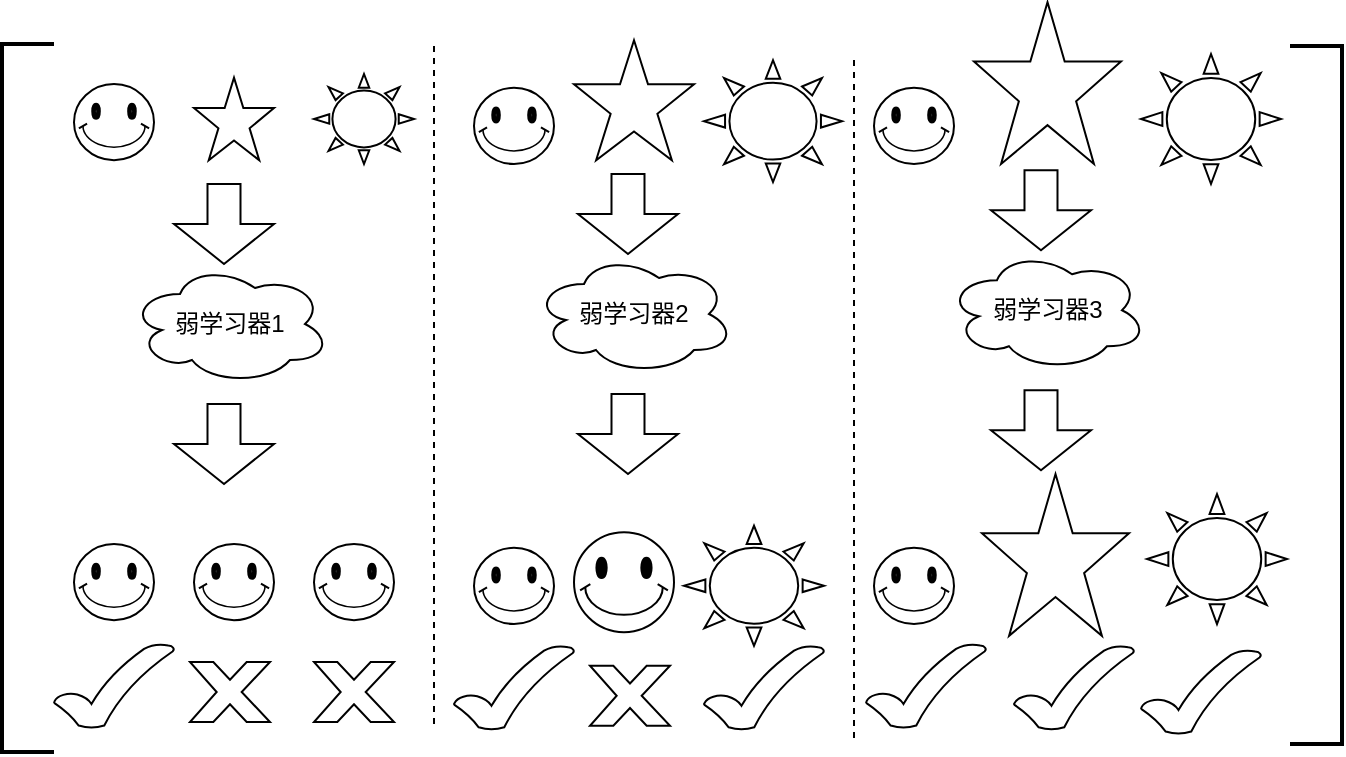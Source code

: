 <mxfile version="21.6.3" type="github">
  <diagram name="第 1 页" id="B7xcITIM5PPK4M47ZsxW">
    <mxGraphModel dx="794" dy="394" grid="0" gridSize="10" guides="1" tooltips="1" connect="1" arrows="1" fold="1" page="1" pageScale="1" pageWidth="827" pageHeight="1169" math="0" shadow="0">
      <root>
        <mxCell id="0" />
        <mxCell id="1" parent="0" />
        <mxCell id="02LZuqozXuRR8rzIx36Y-1" value="" style="verticalLabelPosition=bottom;verticalAlign=top;html=1;shape=mxgraph.basic.smiley" parent="1" vertex="1">
          <mxGeometry x="80" y="80" width="40" height="38.13" as="geometry" />
        </mxCell>
        <mxCell id="02LZuqozXuRR8rzIx36Y-2" value="" style="verticalLabelPosition=bottom;verticalAlign=top;html=1;shape=mxgraph.basic.star" parent="1" vertex="1">
          <mxGeometry x="140" y="76.88" width="40" height="41.25" as="geometry" />
        </mxCell>
        <mxCell id="02LZuqozXuRR8rzIx36Y-3" value="" style="verticalLabelPosition=bottom;verticalAlign=top;html=1;shape=mxgraph.basic.sun" parent="1" vertex="1">
          <mxGeometry x="200" y="75" width="50" height="45" as="geometry" />
        </mxCell>
        <mxCell id="02LZuqozXuRR8rzIx36Y-6" value="" style="html=1;shadow=0;dashed=0;align=center;verticalAlign=middle;shape=mxgraph.arrows2.arrow;dy=0.67;dx=20;notch=0;direction=south;" parent="1" vertex="1">
          <mxGeometry x="130" y="130" width="50" height="40" as="geometry" />
        </mxCell>
        <mxCell id="02LZuqozXuRR8rzIx36Y-7" value="弱学习器1" style="ellipse;shape=cloud;whiteSpace=wrap;html=1;align=center;" parent="1" vertex="1">
          <mxGeometry x="108" y="170" width="100" height="60" as="geometry" />
        </mxCell>
        <mxCell id="02LZuqozXuRR8rzIx36Y-8" value="" style="html=1;shadow=0;dashed=0;align=center;verticalAlign=middle;shape=mxgraph.arrows2.arrow;dy=0.67;dx=20;notch=0;direction=south;" parent="1" vertex="1">
          <mxGeometry x="130" y="240" width="50" height="40" as="geometry" />
        </mxCell>
        <mxCell id="02LZuqozXuRR8rzIx36Y-9" value="" style="verticalLabelPosition=bottom;verticalAlign=top;html=1;shape=mxgraph.basic.smiley" parent="1" vertex="1">
          <mxGeometry x="80" y="310" width="40" height="38.13" as="geometry" />
        </mxCell>
        <mxCell id="02LZuqozXuRR8rzIx36Y-10" value="" style="verticalLabelPosition=bottom;verticalAlign=top;html=1;shape=mxgraph.basic.smiley" parent="1" vertex="1">
          <mxGeometry x="140" y="310" width="40" height="38.13" as="geometry" />
        </mxCell>
        <mxCell id="02LZuqozXuRR8rzIx36Y-11" value="" style="verticalLabelPosition=bottom;verticalAlign=top;html=1;shape=mxgraph.basic.smiley" parent="1" vertex="1">
          <mxGeometry x="200" y="310" width="40" height="38.13" as="geometry" />
        </mxCell>
        <mxCell id="02LZuqozXuRR8rzIx36Y-12" value="" style="verticalLabelPosition=bottom;verticalAlign=top;html=1;shape=mxgraph.basic.tick" parent="1" vertex="1">
          <mxGeometry x="70" y="360" width="60" height="42" as="geometry" />
        </mxCell>
        <mxCell id="02LZuqozXuRR8rzIx36Y-13" value="" style="verticalLabelPosition=bottom;verticalAlign=top;html=1;shape=mxgraph.basic.x" parent="1" vertex="1">
          <mxGeometry x="200" y="369" width="40" height="30" as="geometry" />
        </mxCell>
        <mxCell id="02LZuqozXuRR8rzIx36Y-14" value="" style="verticalLabelPosition=bottom;verticalAlign=top;html=1;shape=mxgraph.basic.x" parent="1" vertex="1">
          <mxGeometry x="138" y="369" width="40" height="30" as="geometry" />
        </mxCell>
        <mxCell id="02LZuqozXuRR8rzIx36Y-46" value="" style="verticalLabelPosition=bottom;verticalAlign=top;html=1;shape=mxgraph.basic.smiley" parent="1" vertex="1">
          <mxGeometry x="280" y="81.88" width="40" height="38.13" as="geometry" />
        </mxCell>
        <mxCell id="02LZuqozXuRR8rzIx36Y-47" value="" style="verticalLabelPosition=bottom;verticalAlign=top;html=1;shape=mxgraph.basic.star" parent="1" vertex="1">
          <mxGeometry x="330" y="58.13" width="60" height="60" as="geometry" />
        </mxCell>
        <mxCell id="02LZuqozXuRR8rzIx36Y-48" value="" style="verticalLabelPosition=bottom;verticalAlign=top;html=1;shape=mxgraph.basic.sun" parent="1" vertex="1">
          <mxGeometry x="385" y="300.88" width="70" height="60" as="geometry" />
        </mxCell>
        <mxCell id="02LZuqozXuRR8rzIx36Y-52" value="" style="verticalLabelPosition=bottom;verticalAlign=top;html=1;shape=mxgraph.basic.smiley" parent="1" vertex="1">
          <mxGeometry x="280" y="311.88" width="40" height="38.13" as="geometry" />
        </mxCell>
        <mxCell id="02LZuqozXuRR8rzIx36Y-53" value="" style="verticalLabelPosition=bottom;verticalAlign=top;html=1;shape=mxgraph.basic.smiley" parent="1" vertex="1">
          <mxGeometry x="330" y="304.07" width="50" height="50" as="geometry" />
        </mxCell>
        <mxCell id="02LZuqozXuRR8rzIx36Y-55" value="" style="verticalLabelPosition=bottom;verticalAlign=top;html=1;shape=mxgraph.basic.tick" parent="1" vertex="1">
          <mxGeometry x="270" y="360.88" width="60" height="42" as="geometry" />
        </mxCell>
        <mxCell id="02LZuqozXuRR8rzIx36Y-57" value="" style="verticalLabelPosition=bottom;verticalAlign=top;html=1;shape=mxgraph.basic.x" parent="1" vertex="1">
          <mxGeometry x="338" y="370.88" width="40" height="30" as="geometry" />
        </mxCell>
        <mxCell id="02LZuqozXuRR8rzIx36Y-58" value="" style="verticalLabelPosition=bottom;verticalAlign=top;html=1;shape=mxgraph.basic.smiley" parent="1" vertex="1">
          <mxGeometry x="480" y="81.88" width="40" height="38.13" as="geometry" />
        </mxCell>
        <mxCell id="02LZuqozXuRR8rzIx36Y-64" value="" style="verticalLabelPosition=bottom;verticalAlign=top;html=1;shape=mxgraph.basic.smiley" parent="1" vertex="1">
          <mxGeometry x="480" y="311.88" width="40" height="38.13" as="geometry" />
        </mxCell>
        <mxCell id="02LZuqozXuRR8rzIx36Y-67" value="" style="verticalLabelPosition=bottom;verticalAlign=top;html=1;shape=mxgraph.basic.tick" parent="1" vertex="1">
          <mxGeometry x="476" y="360" width="60" height="42" as="geometry" />
        </mxCell>
        <mxCell id="02LZuqozXuRR8rzIx36Y-70" value="" style="endArrow=none;dashed=1;html=1;rounded=0;" parent="1" edge="1">
          <mxGeometry width="50" height="50" relative="1" as="geometry">
            <mxPoint x="260" y="400" as="sourcePoint" />
            <mxPoint x="260" y="60" as="targetPoint" />
          </mxGeometry>
        </mxCell>
        <mxCell id="02LZuqozXuRR8rzIx36Y-71" value="" style="endArrow=none;dashed=1;html=1;rounded=0;" parent="1" edge="1">
          <mxGeometry width="50" height="50" relative="1" as="geometry">
            <mxPoint x="470" y="407" as="sourcePoint" />
            <mxPoint x="470" y="67" as="targetPoint" />
          </mxGeometry>
        </mxCell>
        <mxCell id="02LZuqozXuRR8rzIx36Y-73" value="" style="verticalLabelPosition=bottom;verticalAlign=top;html=1;shape=mxgraph.basic.sun" parent="1" vertex="1">
          <mxGeometry x="613.5" y="65.01" width="70" height="64.99" as="geometry" />
        </mxCell>
        <mxCell id="02LZuqozXuRR8rzIx36Y-75" value="" style="verticalLabelPosition=bottom;verticalAlign=top;html=1;shape=mxgraph.basic.tick" parent="1" vertex="1">
          <mxGeometry x="395" y="360.88" width="60" height="42" as="geometry" />
        </mxCell>
        <mxCell id="02LZuqozXuRR8rzIx36Y-76" value="" style="verticalLabelPosition=bottom;verticalAlign=top;html=1;shape=mxgraph.basic.star" parent="1" vertex="1">
          <mxGeometry x="530" y="39.08" width="73.5" height="80.93" as="geometry" />
        </mxCell>
        <mxCell id="02LZuqozXuRR8rzIx36Y-79" value="" style="html=1;shadow=0;dashed=0;align=center;verticalAlign=middle;shape=mxgraph.arrows2.arrow;dy=0.67;dx=20;notch=0;direction=south;" parent="1" vertex="1">
          <mxGeometry x="332" y="125" width="50" height="40" as="geometry" />
        </mxCell>
        <mxCell id="02LZuqozXuRR8rzIx36Y-80" value="弱学习器2" style="ellipse;shape=cloud;whiteSpace=wrap;html=1;align=center;" parent="1" vertex="1">
          <mxGeometry x="310" y="165" width="100" height="60" as="geometry" />
        </mxCell>
        <mxCell id="02LZuqozXuRR8rzIx36Y-81" value="" style="html=1;shadow=0;dashed=0;align=center;verticalAlign=middle;shape=mxgraph.arrows2.arrow;dy=0.67;dx=20;notch=0;direction=south;" parent="1" vertex="1">
          <mxGeometry x="332" y="235" width="50" height="40" as="geometry" />
        </mxCell>
        <mxCell id="02LZuqozXuRR8rzIx36Y-82" value="" style="html=1;shadow=0;dashed=0;align=center;verticalAlign=middle;shape=mxgraph.arrows2.arrow;dy=0.67;dx=20;notch=0;direction=south;" parent="1" vertex="1">
          <mxGeometry x="538.5" y="123.12" width="50" height="40" as="geometry" />
        </mxCell>
        <mxCell id="02LZuqozXuRR8rzIx36Y-83" value="弱学习器3" style="ellipse;shape=cloud;whiteSpace=wrap;html=1;align=center;" parent="1" vertex="1">
          <mxGeometry x="516.5" y="163.12" width="100" height="60" as="geometry" />
        </mxCell>
        <mxCell id="02LZuqozXuRR8rzIx36Y-84" value="" style="html=1;shadow=0;dashed=0;align=center;verticalAlign=middle;shape=mxgraph.arrows2.arrow;dy=0.67;dx=20;notch=0;direction=south;" parent="1" vertex="1">
          <mxGeometry x="538.5" y="233.12" width="50" height="40" as="geometry" />
        </mxCell>
        <mxCell id="02LZuqozXuRR8rzIx36Y-85" value="" style="verticalLabelPosition=bottom;verticalAlign=top;html=1;shape=mxgraph.basic.tick" parent="1" vertex="1">
          <mxGeometry x="550" y="360.88" width="60" height="42" as="geometry" />
        </mxCell>
        <mxCell id="02LZuqozXuRR8rzIx36Y-86" value="" style="verticalLabelPosition=bottom;verticalAlign=top;html=1;shape=mxgraph.basic.tick" parent="1" vertex="1">
          <mxGeometry x="613.5" y="363" width="60" height="42" as="geometry" />
        </mxCell>
        <mxCell id="02LZuqozXuRR8rzIx36Y-87" value="" style="verticalLabelPosition=bottom;verticalAlign=top;html=1;shape=mxgraph.basic.star" parent="1" vertex="1">
          <mxGeometry x="534" y="275" width="73.5" height="80.93" as="geometry" />
        </mxCell>
        <mxCell id="02LZuqozXuRR8rzIx36Y-88" value="" style="strokeWidth=2;html=1;shape=mxgraph.flowchart.annotation_1;align=left;pointerEvents=1;" parent="1" vertex="1">
          <mxGeometry x="44" y="60" width="26" height="354" as="geometry" />
        </mxCell>
        <mxCell id="02LZuqozXuRR8rzIx36Y-93" value="" style="strokeWidth=2;html=1;shape=mxgraph.flowchart.annotation_1;align=left;pointerEvents=1;direction=west;" parent="1" vertex="1">
          <mxGeometry x="688" y="61" width="26" height="349" as="geometry" />
        </mxCell>
        <mxCell id="Rv8ao0l410_V8-x1QWFn-2" value="" style="verticalLabelPosition=bottom;verticalAlign=top;html=1;shape=mxgraph.basic.sun" vertex="1" parent="1">
          <mxGeometry x="395" y="68.13" width="69" height="60.87" as="geometry" />
        </mxCell>
        <mxCell id="Rv8ao0l410_V8-x1QWFn-3" value="" style="verticalLabelPosition=bottom;verticalAlign=top;html=1;shape=mxgraph.basic.sun" vertex="1" parent="1">
          <mxGeometry x="616.5" y="285.02" width="70" height="64.99" as="geometry" />
        </mxCell>
      </root>
    </mxGraphModel>
  </diagram>
</mxfile>
